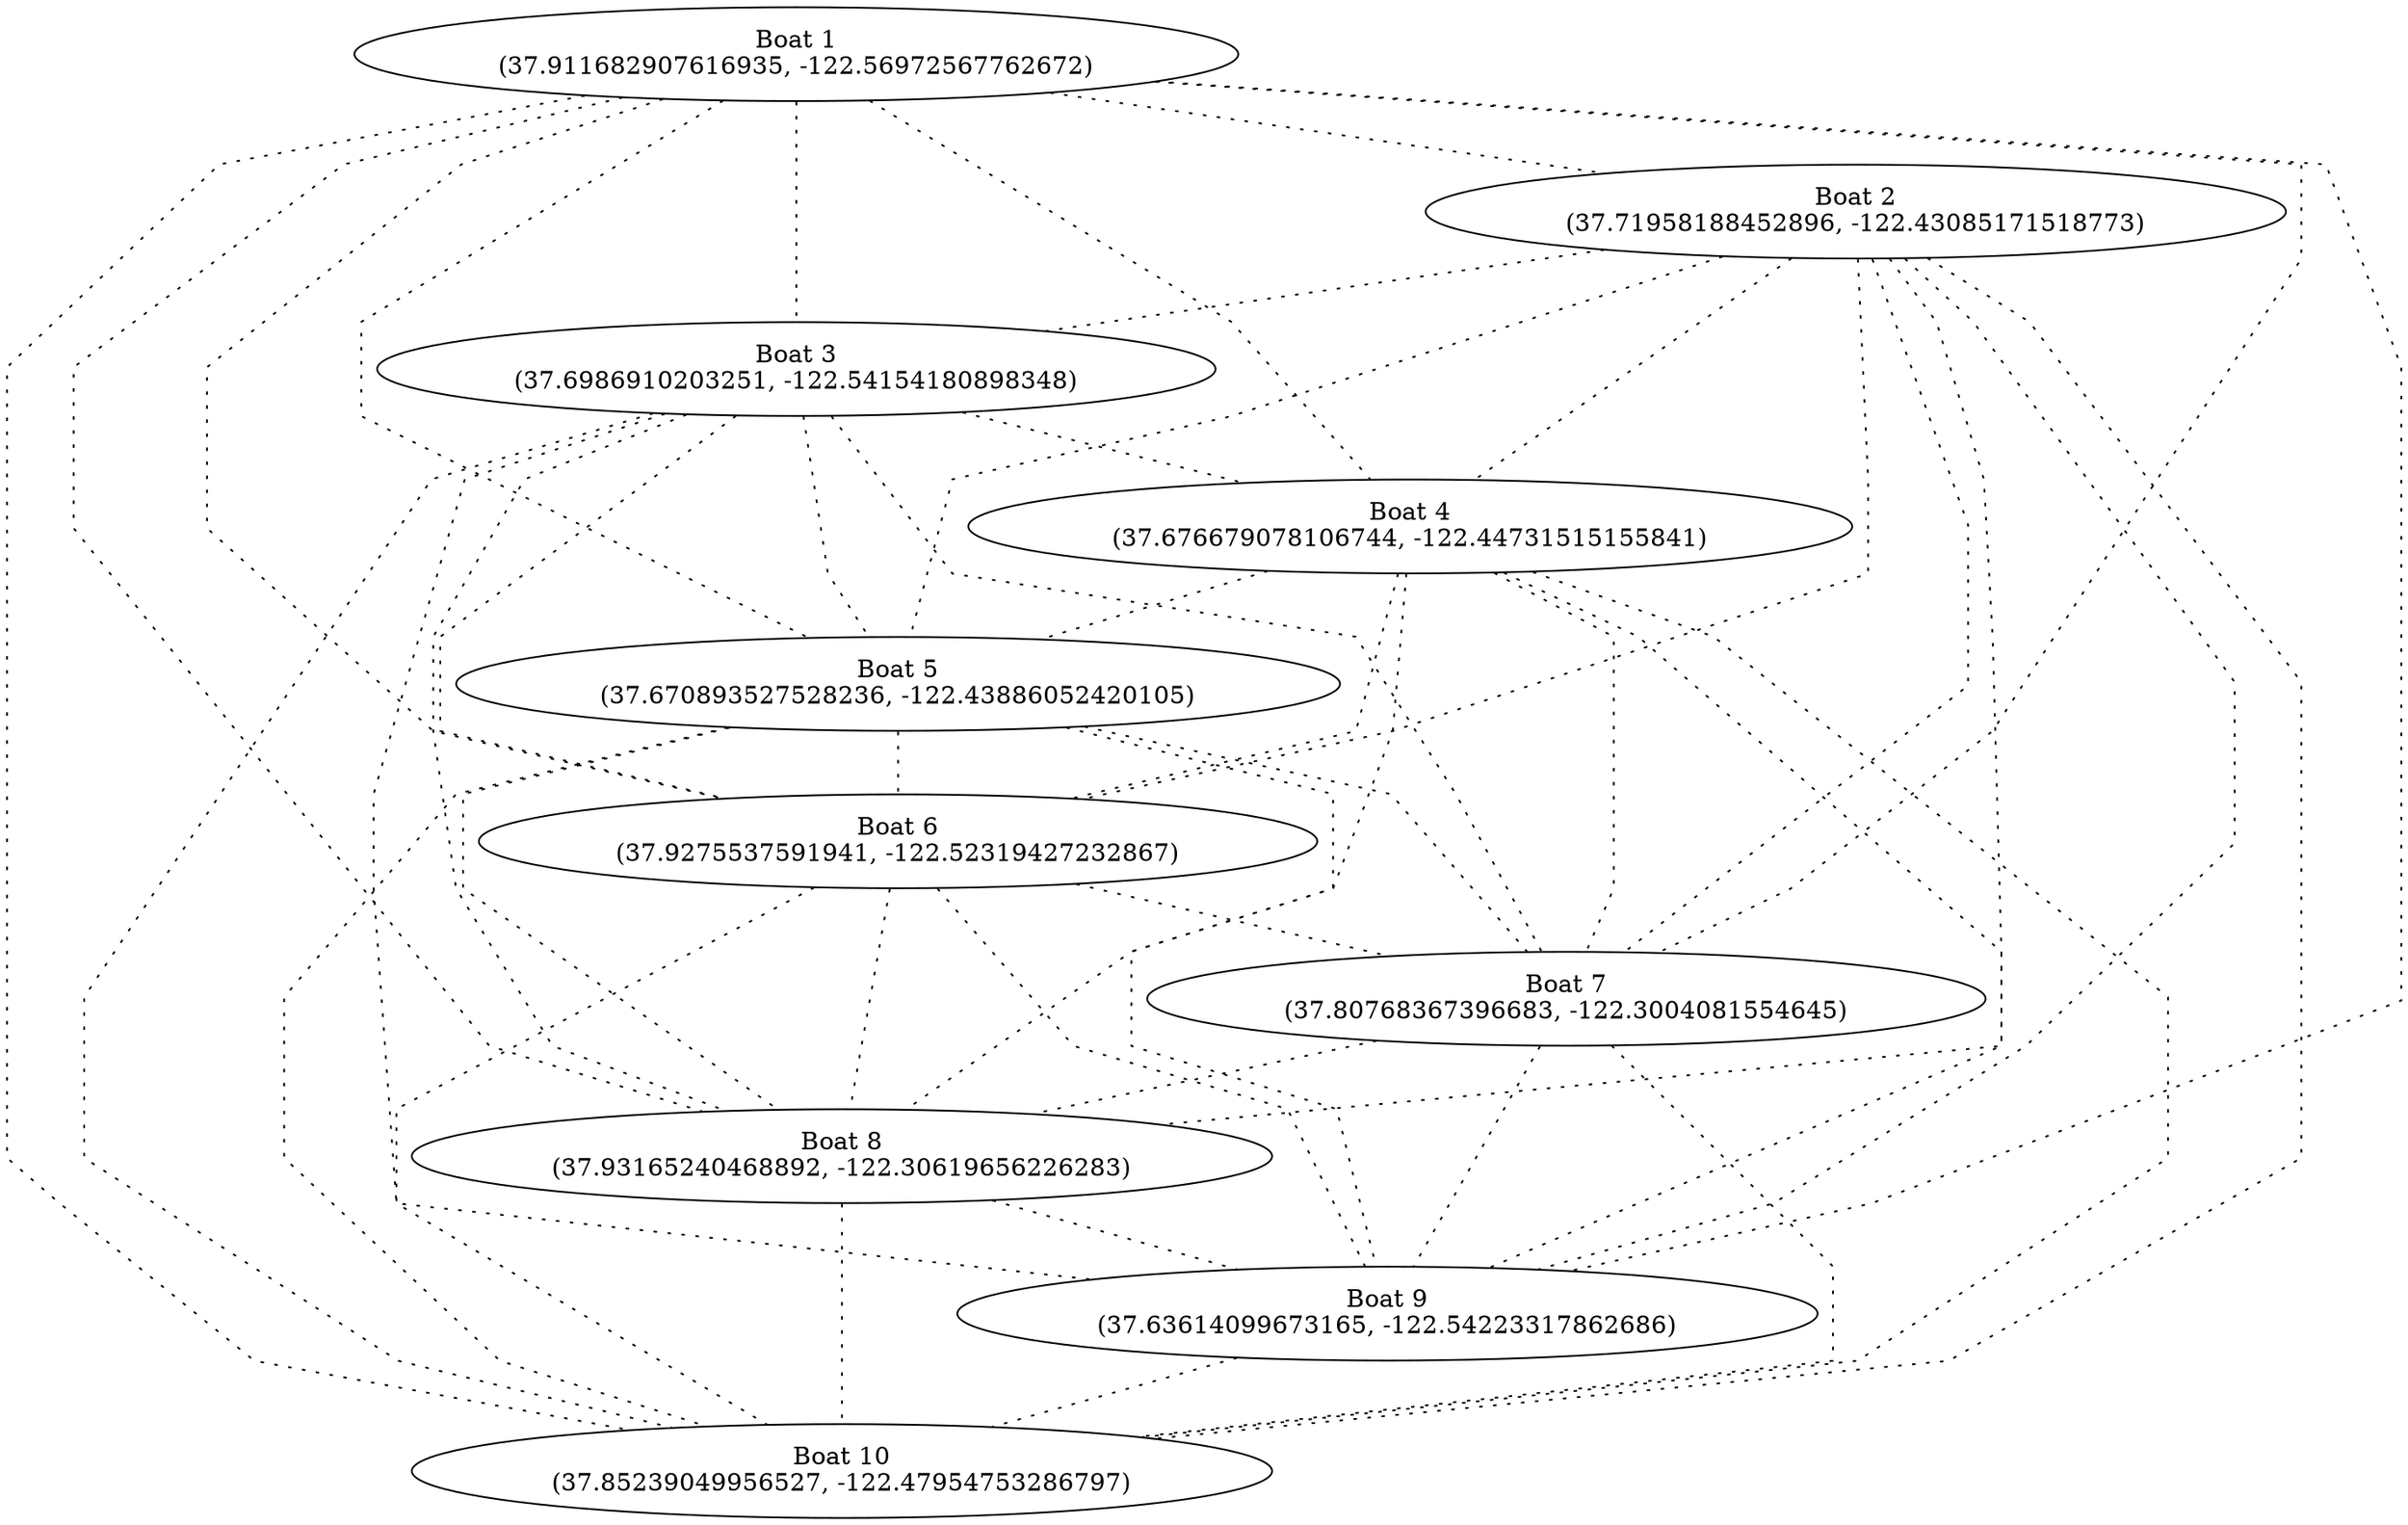 digraph {
  graph [splines=polyline]
  "urn:mrn:signalk:uuid:35eaae79-885e-46a2-b33a-85adbb82949c" [label="Boat 1\n(37.911682907616935, -122.56972567762672)"];
  "urn:mrn:signalk:uuid:f809d150-fa5b-4e96-ab5f-68b39b23bee2" [label="Boat 2\n(37.71958188452896, -122.43085171518773)"];
  "urn:mrn:signalk:uuid:6211f9e1-6d51-4717-aea6-2e5b238325be" [label="Boat 3\n(37.6986910203251, -122.54154180898348)"];
  "urn:mrn:signalk:uuid:6cdf6586-21ad-42fc-ada7-9d1080185c68" [label="Boat 4\n(37.676679078106744, -122.44731515155841)"];
  "urn:mrn:signalk:uuid:edc57e00-7547-44c7-9c2c-542768a3fb17" [label="Boat 5\n(37.670893527528236, -122.43886052420105)"];
  "urn:mrn:signalk:uuid:34ebfa14-1e3b-4fe3-8940-a5bb1db29d09" [label="Boat 6\n(37.9275537591941, -122.52319427232867)"];
  "urn:mrn:signalk:uuid:9de956c2-255e-4453-8e36-212b08d5a897" [label="Boat 7\n(37.80768367396683, -122.3004081554645)"];
  "urn:mrn:signalk:uuid:0a517b61-1f33-4600-a1dc-798651f449b6" [label="Boat 8\n(37.93165240468892, -122.30619656226283)"];
  "urn:mrn:signalk:uuid:754c744f-883b-4cef-ac09-2cd453aaa810" [label="Boat 9\n(37.63614099673165, -122.54223317862686)"];
  "urn:mrn:signalk:uuid:ee50fca2-4ecc-4d1b-86cb-24b4ddd448a5" [label="Boat 10\n(37.85239049956527, -122.47954753286797)"];
  "urn:mrn:signalk:uuid:35eaae79-885e-46a2-b33a-85adbb82949c" -> "urn:mrn:signalk:uuid:f809d150-fa5b-4e96-ab5f-68b39b23bee2" [style=dotted, len=0.2459866389942464, dir=none];
  "urn:mrn:signalk:uuid:35eaae79-885e-46a2-b33a-85adbb82949c" -> "urn:mrn:signalk:uuid:6211f9e1-6d51-4717-aea6-2e5b238325be" [style=dotted, len=0.23812701575738596, dir=none];
  "urn:mrn:signalk:uuid:35eaae79-885e-46a2-b33a-85adbb82949c" -> "urn:mrn:signalk:uuid:6cdf6586-21ad-42fc-ada7-9d1080185c68" [style=dotted, len=0.28258311016675075, dir=none];
  "urn:mrn:signalk:uuid:35eaae79-885e-46a2-b33a-85adbb82949c" -> "urn:mrn:signalk:uuid:edc57e00-7547-44c7-9c2c-542768a3fb17" [style=dotted, len=0.2913950805874213, dir=none];
  "urn:mrn:signalk:uuid:35eaae79-885e-46a2-b33a-85adbb82949c" -> "urn:mrn:signalk:uuid:34ebfa14-1e3b-4fe3-8940-a5bb1db29d09" [style=dotted, len=0.04446847977906334, dir=none];
  "urn:mrn:signalk:uuid:35eaae79-885e-46a2-b33a-85adbb82949c" -> "urn:mrn:signalk:uuid:9de956c2-255e-4453-8e36-212b08d5a897" [style=dotted, len=0.2631998629082861, dir=none];
  "urn:mrn:signalk:uuid:35eaae79-885e-46a2-b33a-85adbb82949c" -> "urn:mrn:signalk:uuid:0a517b61-1f33-4600-a1dc-798651f449b6" [style=dotted, len=0.23222199623095446, dir=none];
  "urn:mrn:signalk:uuid:35eaae79-885e-46a2-b33a-85adbb82949c" -> "urn:mrn:signalk:uuid:754c744f-883b-4cef-ac09-2cd453aaa810" [style=dotted, len=0.3073399988114909, dir=none];
  "urn:mrn:signalk:uuid:35eaae79-885e-46a2-b33a-85adbb82949c" -> "urn:mrn:signalk:uuid:ee50fca2-4ecc-4d1b-86cb-24b4ddd448a5" [style=dotted, len=0.1030072025038336, dir=none];
  "urn:mrn:signalk:uuid:f809d150-fa5b-4e96-ab5f-68b39b23bee2" -> "urn:mrn:signalk:uuid:6211f9e1-6d51-4717-aea6-2e5b238325be" [style=dotted, len=0.10010569331745753, dir=none];
  "urn:mrn:signalk:uuid:f809d150-fa5b-4e96-ab5f-68b39b23bee2" -> "urn:mrn:signalk:uuid:6cdf6586-21ad-42fc-ada7-9d1080185c68" [style=dotted, len=0.0498562977773285, dir=none];
  "urn:mrn:signalk:uuid:f809d150-fa5b-4e96-ab5f-68b39b23bee2" -> "urn:mrn:signalk:uuid:edc57e00-7547-44c7-9c2c-542768a3fb17" [style=dotted, len=0.054595641904546174, dir=none];
  "urn:mrn:signalk:uuid:f809d150-fa5b-4e96-ab5f-68b39b23bee2" -> "urn:mrn:signalk:uuid:34ebfa14-1e3b-4fe3-8940-a5bb1db29d09" [style=dotted, len=0.2450650610523692, dir=none];
  "urn:mrn:signalk:uuid:f809d150-fa5b-4e96-ab5f-68b39b23bee2" -> "urn:mrn:signalk:uuid:9de956c2-255e-4453-8e36-212b08d5a897" [style=dotted, len=0.1508154634343413, dir=none];
  "urn:mrn:signalk:uuid:f809d150-fa5b-4e96-ab5f-68b39b23bee2" -> "urn:mrn:signalk:uuid:0a517b61-1f33-4600-a1dc-798651f449b6" [style=dotted, len=0.2599888171555078, dir=none];
  "urn:mrn:signalk:uuid:f809d150-fa5b-4e96-ab5f-68b39b23bee2" -> "urn:mrn:signalk:uuid:754c744f-883b-4cef-ac09-2cd453aaa810" [style=dotted, len=0.1349701924843999, dir=none];
  "urn:mrn:signalk:uuid:f809d150-fa5b-4e96-ab5f-68b39b23bee2" -> "urn:mrn:signalk:uuid:ee50fca2-4ecc-4d1b-86cb-24b4ddd448a5" [style=dotted, len=0.15375161148693198, dir=none];
  "urn:mrn:signalk:uuid:6211f9e1-6d51-4717-aea6-2e5b238325be" -> "urn:mrn:signalk:uuid:6cdf6586-21ad-42fc-ada7-9d1080185c68" [style=dotted, len=0.0864516240654787, dir=none];
  "urn:mrn:signalk:uuid:6211f9e1-6d51-4717-aea6-2e5b238325be" -> "urn:mrn:signalk:uuid:edc57e00-7547-44c7-9c2c-542768a3fb17" [style=dotted, len=0.09549806205745266, dir=none];
  "urn:mrn:signalk:uuid:6211f9e1-6d51-4717-aea6-2e5b238325be" -> "urn:mrn:signalk:uuid:34ebfa14-1e3b-4fe3-8940-a5bb1db29d09" [style=dotted, len=0.25499363602637876, dir=none];
  "urn:mrn:signalk:uuid:6211f9e1-6d51-4717-aea6-2e5b238325be" -> "urn:mrn:signalk:uuid:9de956c2-255e-4453-8e36-212b08d5a897" [style=dotted, len=0.24419419375919987, dir=none];
  "urn:mrn:signalk:uuid:6211f9e1-6d51-4717-aea6-2e5b238325be" -> "urn:mrn:signalk:uuid:0a517b61-1f33-4600-a1dc-798651f449b6" [style=dotted, len=0.33142334234406334, dir=none];
  "urn:mrn:signalk:uuid:6211f9e1-6d51-4717-aea6-2e5b238325be" -> "urn:mrn:signalk:uuid:754c744f-883b-4cef-ac09-2cd453aaa810" [style=dotted, len=0.06955511492185314, dir=none];
  "urn:mrn:signalk:uuid:6211f9e1-6d51-4717-aea6-2e5b238325be" -> "urn:mrn:signalk:uuid:ee50fca2-4ecc-4d1b-86cb-24b4ddd448a5" [style=dotted, len=0.179381417469285, dir=none];
  "urn:mrn:signalk:uuid:6cdf6586-21ad-42fc-ada7-9d1080185c68" -> "urn:mrn:signalk:uuid:edc57e00-7547-44c7-9c2c-542768a3fb17" [style=dotted, len=0.009836424828515348, dir=none];
  "urn:mrn:signalk:uuid:6cdf6586-21ad-42fc-ada7-9d1080185c68" -> "urn:mrn:signalk:uuid:34ebfa14-1e3b-4fe3-8940-a5bb1db29d09" [style=dotted, len=0.28681531809389127, dir=none];
  "urn:mrn:signalk:uuid:6cdf6586-21ad-42fc-ada7-9d1080185c68" -> "urn:mrn:signalk:uuid:9de956c2-255e-4453-8e36-212b08d5a897" [style=dotted, len=0.19469491048671617, dir=none];
  "urn:mrn:signalk:uuid:6cdf6586-21ad-42fc-ada7-9d1080185c68" -> "urn:mrn:signalk:uuid:0a517b61-1f33-4600-a1dc-798651f449b6" [style=dotted, len=0.30944056720737023, dir=none];
  "urn:mrn:signalk:uuid:6cdf6586-21ad-42fc-ada7-9d1080185c68" -> "urn:mrn:signalk:uuid:754c744f-883b-4cef-ac09-2cd453aaa810" [style=dotted, len=0.0949410864198531, dir=none];
  "urn:mrn:signalk:uuid:6cdf6586-21ad-42fc-ada7-9d1080185c68" -> "urn:mrn:signalk:uuid:ee50fca2-4ecc-4d1b-86cb-24b4ddd448a5" [style=dotted, len=0.19742587493466915, dir=none];
  "urn:mrn:signalk:uuid:edc57e00-7547-44c7-9c2c-542768a3fb17" -> "urn:mrn:signalk:uuid:34ebfa14-1e3b-4fe3-8940-a5bb1db29d09" [style=dotted, len=0.2948553188657137, dir=none];
  "urn:mrn:signalk:uuid:edc57e00-7547-44c7-9c2c-542768a3fb17" -> "urn:mrn:signalk:uuid:9de956c2-255e-4453-8e36-212b08d5a897" [style=dotted, len=0.1948270265282407, dir=none];
  "urn:mrn:signalk:uuid:edc57e00-7547-44c7-9c2c-542768a3fb17" -> "urn:mrn:signalk:uuid:0a517b61-1f33-4600-a1dc-798651f449b6" [style=dotted, len=0.31250138516278303, dir=none];
  "urn:mrn:signalk:uuid:edc57e00-7547-44c7-9c2c-542768a3fb17" -> "urn:mrn:signalk:uuid:754c744f-883b-4cef-ac09-2cd453aaa810" [style=dotted, len=0.09886893758356613, dir=none];
  "urn:mrn:signalk:uuid:edc57e00-7547-44c7-9c2c-542768a3fb17" -> "urn:mrn:signalk:uuid:ee50fca2-4ecc-4d1b-86cb-24b4ddd448a5" [style=dotted, len=0.20496028102894845, dir=none];
  "urn:mrn:signalk:uuid:34ebfa14-1e3b-4fe3-8940-a5bb1db29d09" -> "urn:mrn:signalk:uuid:9de956c2-255e-4453-8e36-212b08d5a897" [style=dotted, len=0.2366664803239705, dir=none];
  "urn:mrn:signalk:uuid:34ebfa14-1e3b-4fe3-8940-a5bb1db29d09" -> "urn:mrn:signalk:uuid:0a517b61-1f33-4600-a1dc-798651f449b6" [style=dotted, len=0.1903763589271887, dir=none];
  "urn:mrn:signalk:uuid:34ebfa14-1e3b-4fe3-8940-a5bb1db29d09" -> "urn:mrn:signalk:uuid:754c744f-883b-4cef-ac09-2cd453aaa810" [style=dotted, len=0.32446790200494013, dir=none];
  "urn:mrn:signalk:uuid:34ebfa14-1e3b-4fe3-8940-a5bb1db29d09" -> "urn:mrn:signalk:uuid:ee50fca2-4ecc-4d1b-86cb-24b4ddd448a5" [style=dotted, len=0.09193619919744522, dir=none];
  "urn:mrn:signalk:uuid:9de956c2-255e-4453-8e36-212b08d5a897" -> "urn:mrn:signalk:uuid:0a517b61-1f33-4600-a1dc-798651f449b6" [style=dotted, len=0.13794054813060952, dir=none];
  "urn:mrn:signalk:uuid:9de956c2-255e-4453-8e36-212b08d5a897" -> "urn:mrn:signalk:uuid:754c744f-883b-4cef-ac09-2cd453aaa810" [style=dotted, len=0.2856979278799627, dir=none];
  "urn:mrn:signalk:uuid:9de956c2-255e-4453-8e36-212b08d5a897" -> "urn:mrn:signalk:uuid:ee50fca2-4ecc-4d1b-86cb-24b4ddd448a5" [style=dotted, len=0.1649969191209973, dir=none];
  "urn:mrn:signalk:uuid:0a517b61-1f33-4600-a1dc-798651f449b6" -> "urn:mrn:signalk:uuid:754c744f-883b-4cef-ac09-2cd453aaa810" [style=dotted, len=0.3885880569629459, dir=none];
  "urn:mrn:signalk:uuid:0a517b61-1f33-4600-a1dc-798651f449b6" -> "urn:mrn:signalk:uuid:ee50fca2-4ecc-4d1b-86cb-24b4ddd448a5" [style=dotted, len=0.17580612048055655, dir=none];
  "urn:mrn:signalk:uuid:754c744f-883b-4cef-ac09-2cd453aaa810" -> "urn:mrn:signalk:uuid:ee50fca2-4ecc-4d1b-86cb-24b4ddd448a5" [style=dotted, len=0.24669465433223994, dir=none];
}